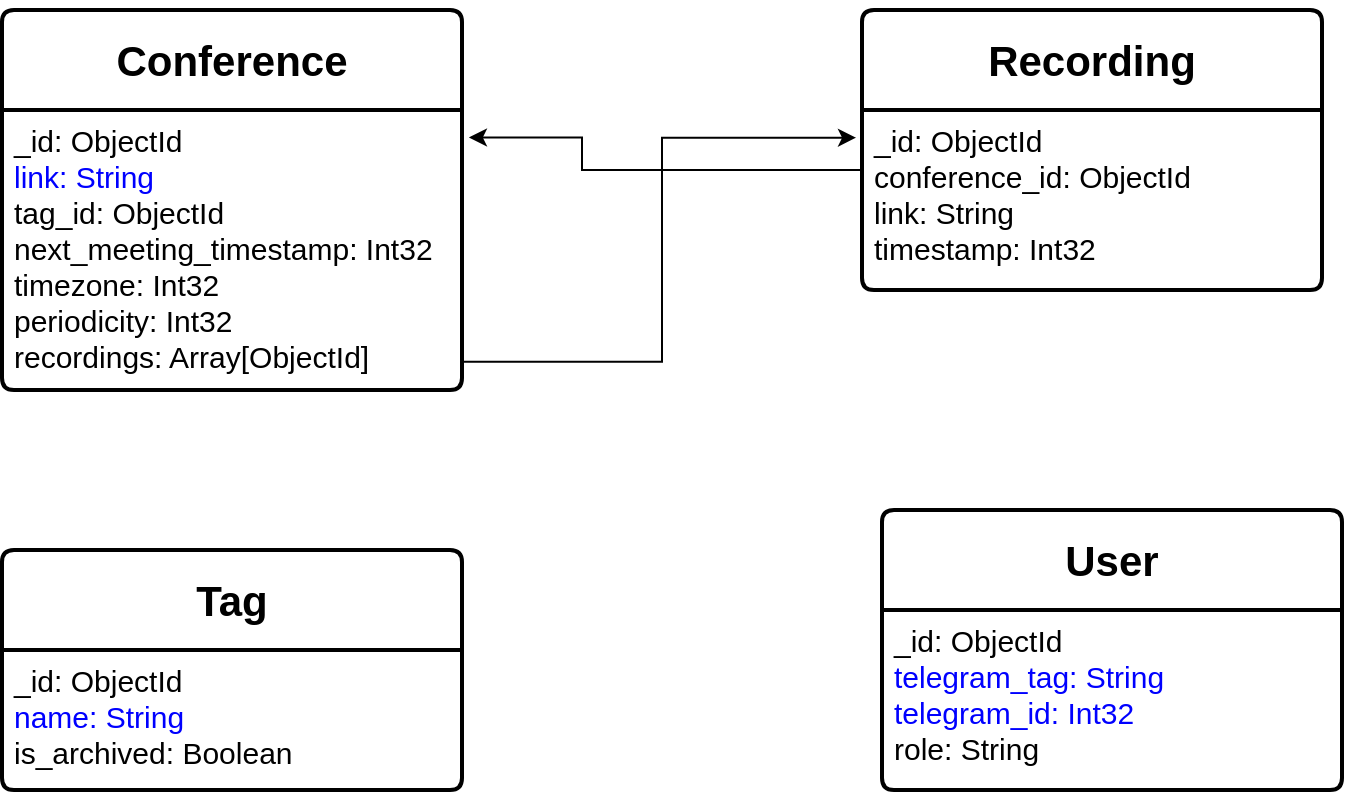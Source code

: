 <mxfile version="26.1.0">
  <diagram name="Страница — 1" id="oUhsFt-HFjWvTel4i2ML">
    <mxGraphModel dx="875" dy="479" grid="1" gridSize="10" guides="1" tooltips="1" connect="1" arrows="1" fold="1" page="1" pageScale="1" pageWidth="827" pageHeight="1169" math="0" shadow="0">
      <root>
        <mxCell id="0" />
        <mxCell id="1" parent="0" />
        <mxCell id="PDTO_hq-UhZBg1z-A0Ne-8" value="&lt;h2&gt;Conference&lt;/h2&gt;" style="swimlane;childLayout=stackLayout;horizontal=1;startSize=50;horizontalStack=0;rounded=1;fontSize=14;fontStyle=0;strokeWidth=2;resizeParent=0;resizeLast=1;shadow=0;dashed=0;align=center;arcSize=4;whiteSpace=wrap;html=1;" vertex="1" parent="1">
          <mxGeometry x="40" y="50" width="230" height="190" as="geometry" />
        </mxCell>
        <mxCell id="PDTO_hq-UhZBg1z-A0Ne-9" value="&lt;font style=&quot;font-size: 15px;&quot;&gt;_id: ObjectId&lt;/font&gt;&lt;div&gt;&lt;font style=&quot;font-size: 15px; color: rgb(0, 0, 255);&quot;&gt;link: String&lt;/font&gt;&lt;/div&gt;&lt;div&gt;&lt;font style=&quot;font-size: 15px;&quot;&gt;tag_id: ObjectId&lt;/font&gt;&lt;/div&gt;&lt;div&gt;&lt;font style=&quot;font-size: 15px;&quot;&gt;next_meeting_timestamp: Int32&lt;/font&gt;&lt;/div&gt;&lt;div&gt;&lt;font style=&quot;font-size: 15px;&quot;&gt;timezone: Int32&lt;/font&gt;&lt;/div&gt;&lt;div&gt;&lt;font style=&quot;font-size: 15px;&quot;&gt;periodicity: Int32&lt;/font&gt;&lt;/div&gt;&lt;div&gt;&lt;font style=&quot;font-size: 15px;&quot;&gt;recordings: Array[ObjectId]&lt;/font&gt;&lt;/div&gt;" style="align=left;strokeColor=none;fillColor=none;spacingLeft=4;spacingRight=4;fontSize=12;verticalAlign=top;resizable=0;rotatable=0;part=1;html=1;whiteSpace=wrap;" vertex="1" parent="PDTO_hq-UhZBg1z-A0Ne-8">
          <mxGeometry y="50" width="230" height="140" as="geometry" />
        </mxCell>
        <mxCell id="PDTO_hq-UhZBg1z-A0Ne-12" value="&lt;h2&gt;Recording&lt;/h2&gt;" style="swimlane;childLayout=stackLayout;horizontal=1;startSize=50;horizontalStack=0;rounded=1;fontSize=14;fontStyle=0;strokeWidth=2;resizeParent=0;resizeLast=1;shadow=0;dashed=0;align=center;arcSize=4;whiteSpace=wrap;html=1;" vertex="1" parent="1">
          <mxGeometry x="470" y="50" width="230" height="140" as="geometry" />
        </mxCell>
        <mxCell id="PDTO_hq-UhZBg1z-A0Ne-13" value="&lt;font style=&quot;font-size: 15px;&quot;&gt;_id: ObjectId&lt;/font&gt;&lt;div&gt;&lt;font style=&quot;font-size: 15px;&quot;&gt;conference_id: ObjectId&lt;/font&gt;&lt;/div&gt;&lt;div&gt;&lt;span style=&quot;font-size: 15px;&quot;&gt;link: String&lt;/span&gt;&lt;/div&gt;&lt;div&gt;&lt;span style=&quot;font-size: 15px;&quot;&gt;timestamp: Int32&lt;/span&gt;&lt;/div&gt;" style="align=left;strokeColor=none;fillColor=none;spacingLeft=4;spacingRight=4;fontSize=12;verticalAlign=top;resizable=0;rotatable=0;part=1;html=1;whiteSpace=wrap;" vertex="1" parent="PDTO_hq-UhZBg1z-A0Ne-12">
          <mxGeometry y="50" width="230" height="90" as="geometry" />
        </mxCell>
        <mxCell id="PDTO_hq-UhZBg1z-A0Ne-14" value="&lt;h2&gt;Tag&lt;/h2&gt;" style="swimlane;childLayout=stackLayout;horizontal=1;startSize=50;horizontalStack=0;rounded=1;fontSize=14;fontStyle=0;strokeWidth=2;resizeParent=0;resizeLast=1;shadow=0;dashed=0;align=center;arcSize=4;whiteSpace=wrap;html=1;" vertex="1" parent="1">
          <mxGeometry x="40" y="320" width="230" height="120" as="geometry" />
        </mxCell>
        <mxCell id="PDTO_hq-UhZBg1z-A0Ne-15" value="&lt;font style=&quot;font-size: 15px;&quot;&gt;_id: ObjectId&lt;/font&gt;&lt;div&gt;&lt;span style=&quot;font-size: 15px;&quot;&gt;&lt;font style=&quot;color: rgb(0, 0, 255);&quot;&gt;name: String&lt;/font&gt;&lt;/span&gt;&lt;/div&gt;&lt;div&gt;&lt;span style=&quot;font-size: 15px;&quot;&gt;is_archived: Boolean&lt;/span&gt;&lt;/div&gt;" style="align=left;strokeColor=none;fillColor=none;spacingLeft=4;spacingRight=4;fontSize=12;verticalAlign=top;resizable=0;rotatable=0;part=1;html=1;whiteSpace=wrap;" vertex="1" parent="PDTO_hq-UhZBg1z-A0Ne-14">
          <mxGeometry y="50" width="230" height="70" as="geometry" />
        </mxCell>
        <mxCell id="PDTO_hq-UhZBg1z-A0Ne-16" value="&lt;h2&gt;User&lt;/h2&gt;" style="swimlane;childLayout=stackLayout;horizontal=1;startSize=50;horizontalStack=0;rounded=1;fontSize=14;fontStyle=0;strokeWidth=2;resizeParent=0;resizeLast=1;shadow=0;dashed=0;align=center;arcSize=4;whiteSpace=wrap;html=1;" vertex="1" parent="1">
          <mxGeometry x="480" y="300" width="230" height="140" as="geometry" />
        </mxCell>
        <mxCell id="PDTO_hq-UhZBg1z-A0Ne-17" value="&lt;font style=&quot;font-size: 15px;&quot;&gt;_id: ObjectId&lt;/font&gt;&lt;div&gt;&lt;span style=&quot;font-size: 15px;&quot;&gt;&lt;font style=&quot;color: rgb(0, 0, 255);&quot;&gt;telegram_tag: String&lt;/font&gt;&lt;/span&gt;&lt;/div&gt;&lt;div&gt;&lt;span style=&quot;font-size: 15px;&quot;&gt;&lt;font style=&quot;color: rgb(0, 0, 255);&quot;&gt;telegram_id: Int32&lt;/font&gt;&lt;/span&gt;&lt;/div&gt;&lt;div&gt;&lt;span style=&quot;font-size: 15px;&quot;&gt;role: String&lt;/span&gt;&lt;/div&gt;" style="align=left;strokeColor=none;fillColor=none;spacingLeft=4;spacingRight=4;fontSize=12;verticalAlign=top;resizable=0;rotatable=0;part=1;html=1;whiteSpace=wrap;" vertex="1" parent="PDTO_hq-UhZBg1z-A0Ne-16">
          <mxGeometry y="50" width="230" height="90" as="geometry" />
        </mxCell>
        <mxCell id="PDTO_hq-UhZBg1z-A0Ne-19" style="edgeStyle=orthogonalEdgeStyle;rounded=0;orthogonalLoop=1;jettySize=auto;html=1;exitX=1.001;exitY=0.899;exitDx=0;exitDy=0;entryX=-0.013;entryY=0.154;entryDx=0;entryDy=0;entryPerimeter=0;exitPerimeter=0;" edge="1" parent="1" source="PDTO_hq-UhZBg1z-A0Ne-9" target="PDTO_hq-UhZBg1z-A0Ne-13">
          <mxGeometry relative="1" as="geometry" />
        </mxCell>
        <mxCell id="PDTO_hq-UhZBg1z-A0Ne-22" style="edgeStyle=orthogonalEdgeStyle;rounded=0;orthogonalLoop=1;jettySize=auto;html=1;exitX=0;exitY=0.5;exitDx=0;exitDy=0;entryX=1.015;entryY=0.098;entryDx=0;entryDy=0;entryPerimeter=0;" edge="1" parent="1" source="PDTO_hq-UhZBg1z-A0Ne-13" target="PDTO_hq-UhZBg1z-A0Ne-9">
          <mxGeometry relative="1" as="geometry">
            <Array as="points">
              <mxPoint x="470" y="130" />
              <mxPoint x="330" y="130" />
              <mxPoint x="330" y="114" />
            </Array>
          </mxGeometry>
        </mxCell>
      </root>
    </mxGraphModel>
  </diagram>
</mxfile>
